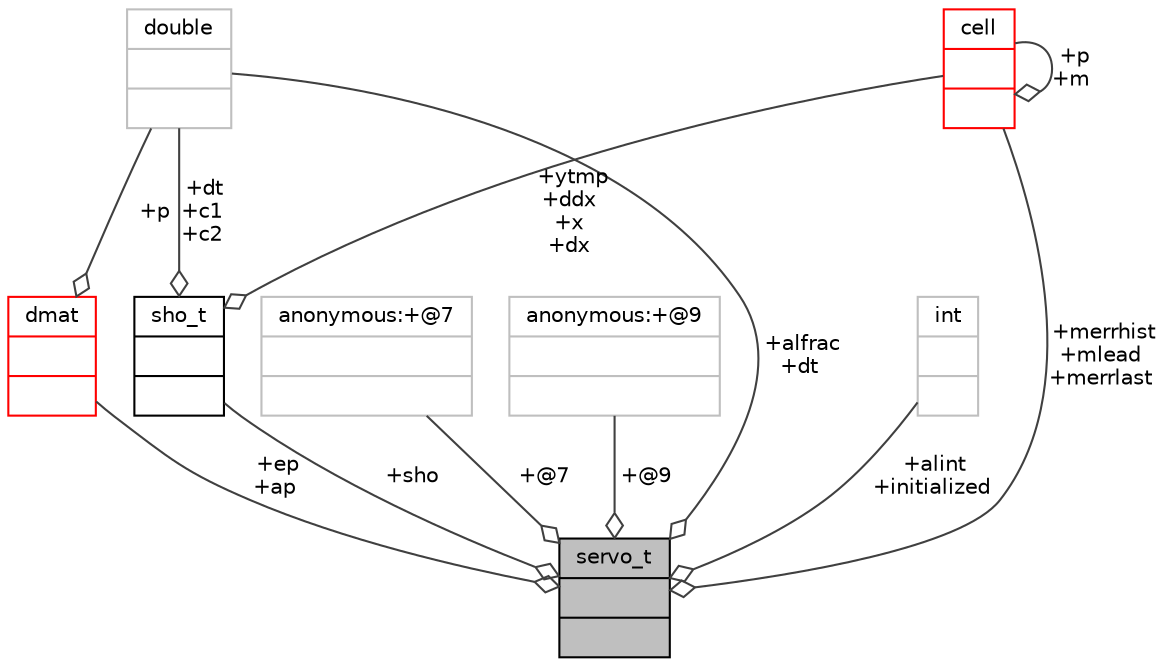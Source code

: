 digraph "servo_t"
{
 // INTERACTIVE_SVG=YES
  bgcolor="transparent";
  edge [fontname="Helvetica",fontsize="10",labelfontname="Helvetica",labelfontsize="10"];
  node [fontname="Helvetica",fontsize="10",shape=record];
  Node1 [label="{servo_t\n||}",height=0.2,width=0.4,color="black", fillcolor="grey75", style="filled", fontcolor="black"];
  Node2 -> Node1 [color="grey25",fontsize="10",style="solid",label=" +alfrac\n+dt" ,arrowhead="odiamond",fontname="Helvetica"];
  Node2 [label="{double\n||}",height=0.2,width=0.4,color="grey75"];
  Node3 -> Node1 [color="grey25",fontsize="10",style="solid",label=" +merrhist\n+mlead\n+merrlast" ,arrowhead="odiamond",fontname="Helvetica"];
  Node3 [label="{cell\n||}",height=0.2,width=0.4,color="red",URL="$type_8h.html#structcell"];
  Node3 -> Node3 [color="grey25",fontsize="10",style="solid",label=" +p\n+m" ,arrowhead="odiamond",fontname="Helvetica"];
  Node13 -> Node1 [color="grey25",fontsize="10",style="solid",label=" +@7" ,arrowhead="odiamond",fontname="Helvetica"];
  Node13 [label="{anonymous:+@7\n||}",height=0.2,width=0.4,color="grey75"];
  Node14 -> Node1 [color="grey25",fontsize="10",style="solid",label=" +@9" ,arrowhead="odiamond",fontname="Helvetica"];
  Node14 [label="{anonymous:+@9\n||}",height=0.2,width=0.4,color="grey75"];
  Node15 -> Node1 [color="grey25",fontsize="10",style="solid",label=" +sho" ,arrowhead="odiamond",fontname="Helvetica"];
  Node15 [label="{sho_t\n||}",height=0.2,width=0.4,color="black",URL="$servo_8h.html#structsho__t"];
  Node3 -> Node15 [color="grey25",fontsize="10",style="solid",label=" +ytmp\n+ddx\n+x\n+dx" ,arrowhead="odiamond",fontname="Helvetica"];
  Node2 -> Node15 [color="grey25",fontsize="10",style="solid",label=" +dt\n+c1\n+c2" ,arrowhead="odiamond",fontname="Helvetica"];
  Node6 -> Node1 [color="grey25",fontsize="10",style="solid",label=" +alint\n+initialized" ,arrowhead="odiamond",fontname="Helvetica"];
  Node6 [label="{int\n||}",height=0.2,width=0.4,color="grey75"];
  Node16 -> Node1 [color="grey25",fontsize="10",style="solid",label=" +ep\n+ap" ,arrowhead="odiamond",fontname="Helvetica"];
  Node16 [label="{dmat\n||}",height=0.2,width=0.4,color="red",URL="$type_8h.html#structdmat"];
  Node2 -> Node16 [color="grey25",fontsize="10",style="solid",label=" +p" ,arrowhead="odiamond",fontname="Helvetica"];
}
